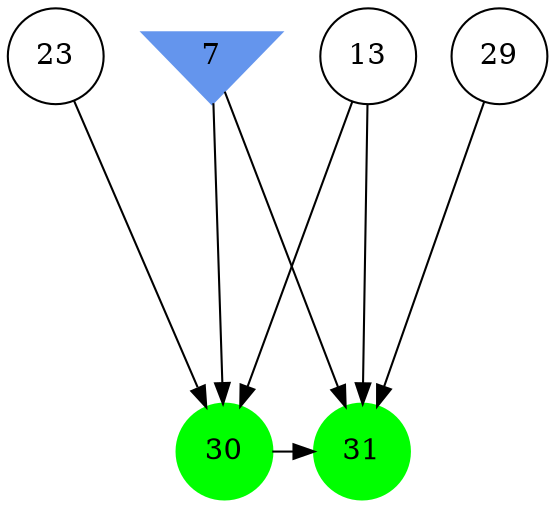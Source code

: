digraph brain {
	ranksep=2.0;
	7 [shape=invtriangle,style=filled,color=cornflowerblue];
	13 [shape=circle,color=black];
	23 [shape=circle,color=black];
	29 [shape=circle,color=black];
	30 [shape=circle,style=filled,color=green];
	31 [shape=circle,style=filled,color=green];
	7	->	30;
	13	->	30;
	23	->	30;
	7	->	31;
	29	->	31;
	30	->	31;
	13	->	31;
	{ rank=same; 7; }
	{ rank=same; 13; 23; 29; }
	{ rank=same; 30; 31; }
}
